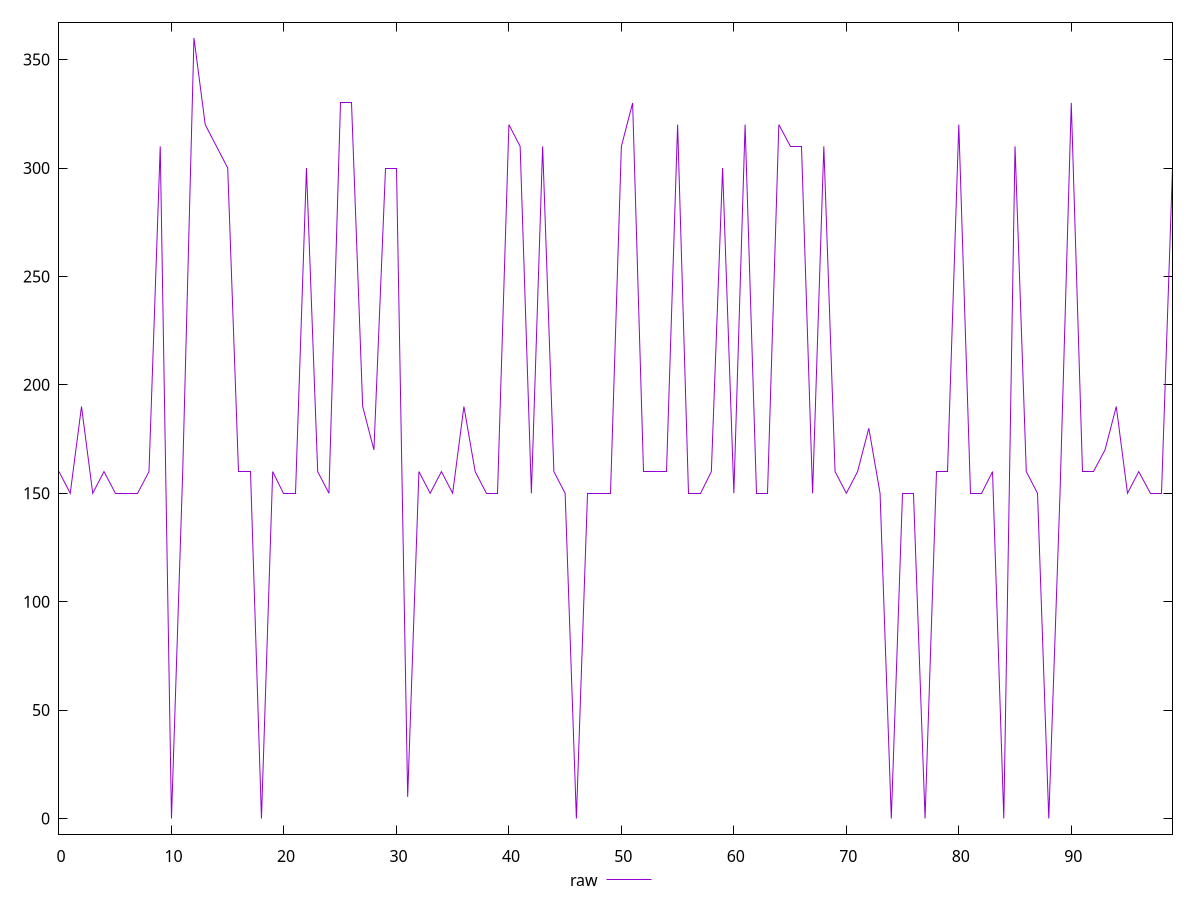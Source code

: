 reset

$raw <<EOF
0 160
1 150
2 190
3 150
4 160
5 150
6 150
7 150
8 160
9 310
10 0
11 160
12 360
13 320
14 310
15 300
16 160
17 160
18 0
19 160
20 150
21 150
22 300
23 160
24 150
25 330
26 330
27 190
28 170
29 300
30 300
31 10
32 160
33 150
34 160
35 150
36 190
37 160
38 150
39 150
40 320
41 310
42 150
43 310
44 160
45 150
46 0
47 150
48 150
49 150
50 310
51 330
52 160
53 160
54 160
55 320
56 150
57 150
58 160
59 300
60 150
61 320
62 150
63 150
64 320
65 310
66 310
67 150
68 310
69 160
70 150
71 160
72 180
73 150
74 0
75 150
76 150
77 0
78 160
79 160
80 320
81 150
82 150
83 160
84 0
85 310
86 160
87 150
88 0
89 150
90 330
91 160
92 160
93 170
94 190
95 150
96 160
97 150
98 150
99 300
EOF

set key outside below
set xrange [0:99]
set yrange [-7.2:367.2]
set trange [-7.2:367.2]
set terminal svg size 640, 500 enhanced background rgb 'white'
set output "report_00015_2021-02-09T16-11-33.973Z/offscreen-images/samples/pages+cached/raw/values.svg"

plot $raw title "raw" with line

reset
